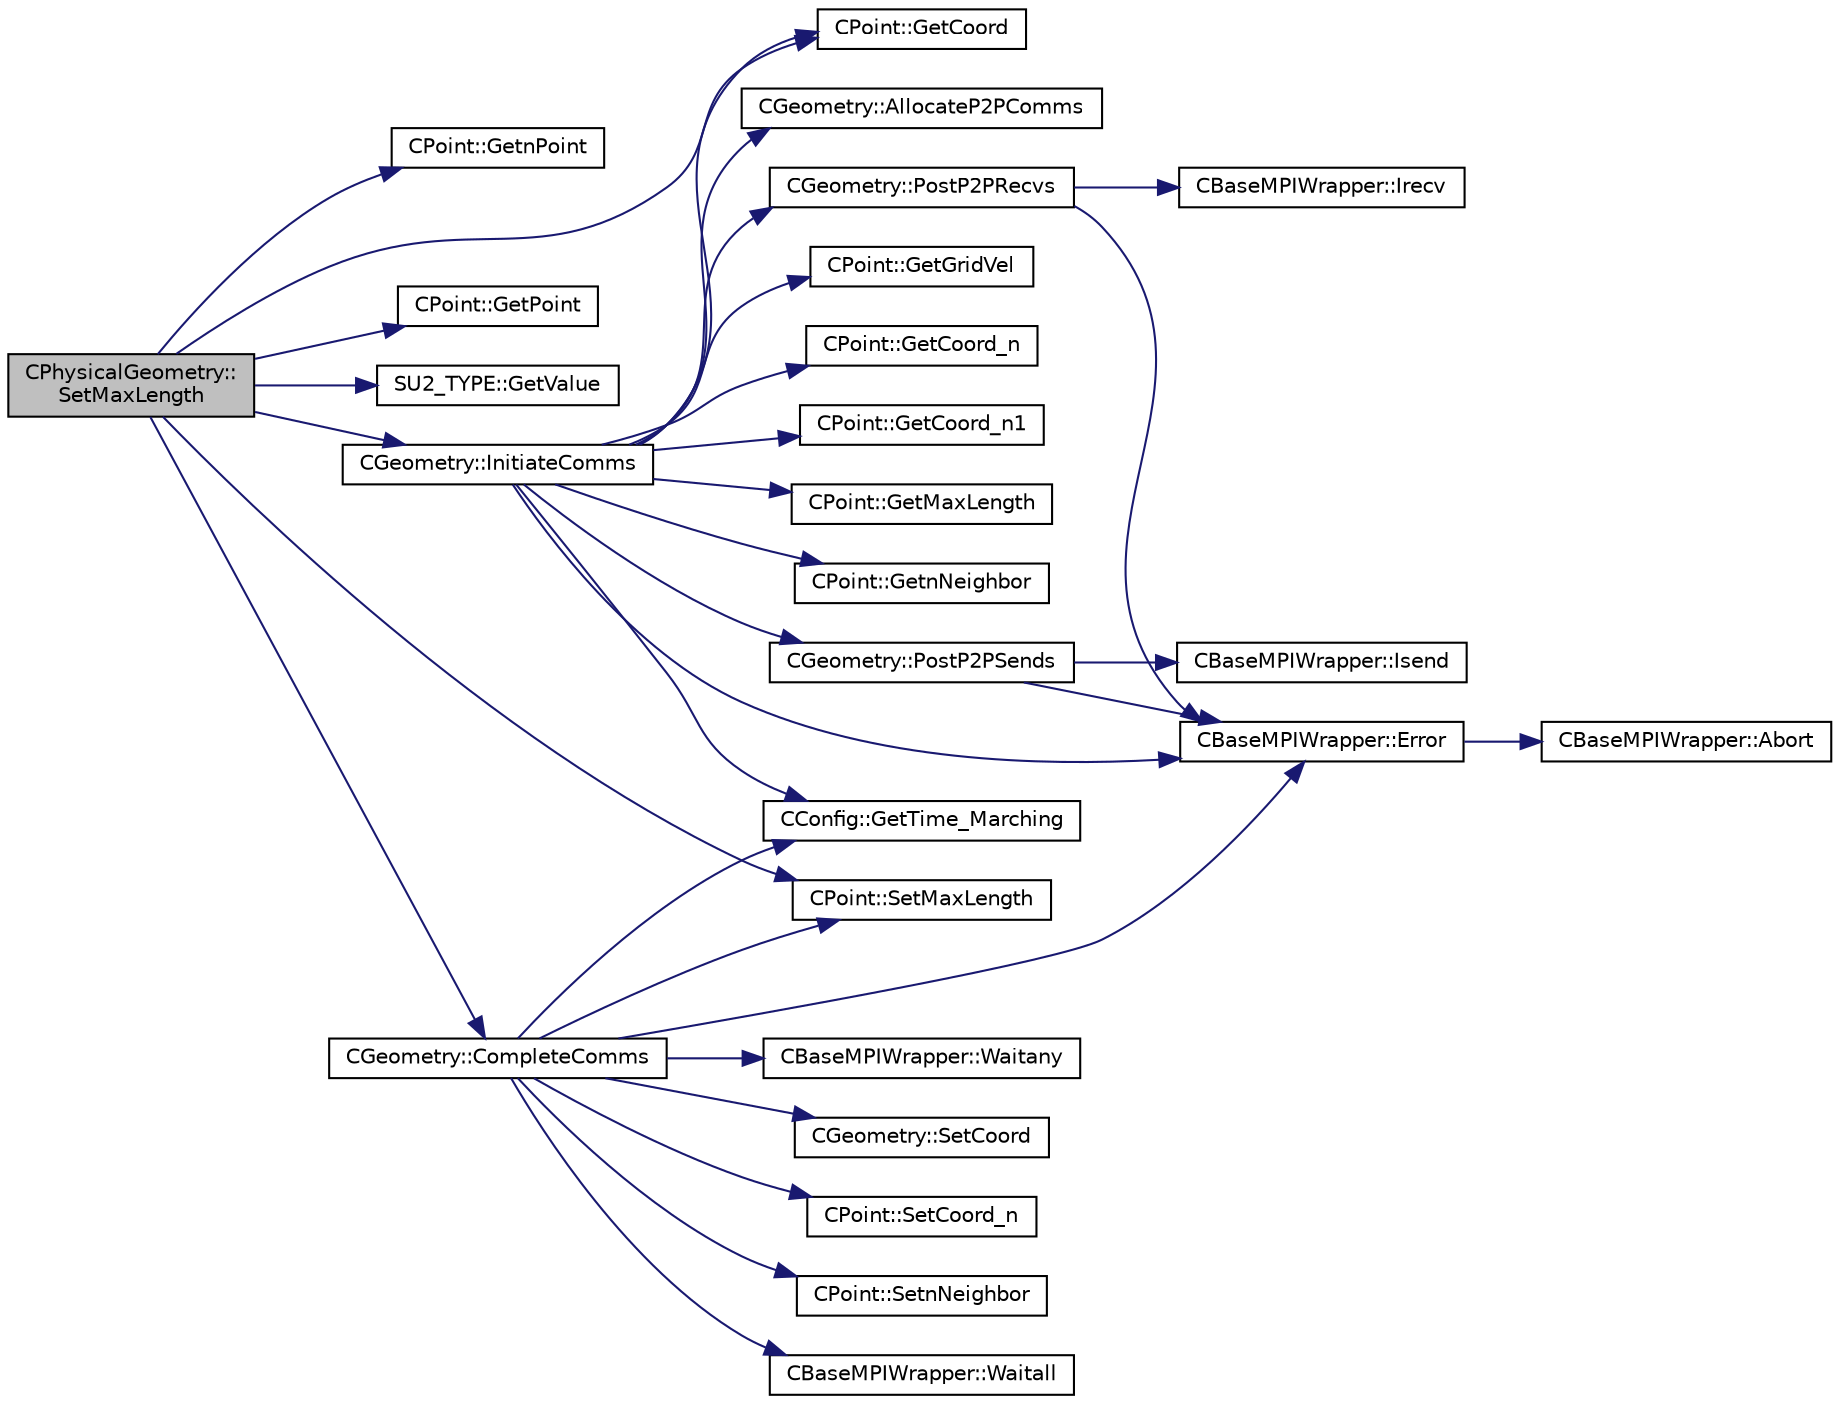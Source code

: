 digraph "CPhysicalGeometry::SetMaxLength"
{
  edge [fontname="Helvetica",fontsize="10",labelfontname="Helvetica",labelfontsize="10"];
  node [fontname="Helvetica",fontsize="10",shape=record];
  rankdir="LR";
  Node1220 [label="CPhysicalGeometry::\lSetMaxLength",height=0.2,width=0.4,color="black", fillcolor="grey75", style="filled", fontcolor="black"];
  Node1220 -> Node1221 [color="midnightblue",fontsize="10",style="solid",fontname="Helvetica"];
  Node1221 [label="CPoint::GetnPoint",height=0.2,width=0.4,color="black", fillcolor="white", style="filled",URL="$class_c_point.html#adbb78f3c01711ed0349897f845e3f2d8",tooltip="Get the number of points that compose the control volume. "];
  Node1220 -> Node1222 [color="midnightblue",fontsize="10",style="solid",fontname="Helvetica"];
  Node1222 [label="CPoint::GetCoord",height=0.2,width=0.4,color="black", fillcolor="white", style="filled",URL="$class_c_point.html#a95fe081d22e96e190cb3edcbf0d6525f",tooltip="Get the coordinates dor the control volume. "];
  Node1220 -> Node1223 [color="midnightblue",fontsize="10",style="solid",fontname="Helvetica"];
  Node1223 [label="CPoint::GetPoint",height=0.2,width=0.4,color="black", fillcolor="white", style="filled",URL="$class_c_point.html#aab08fdab4e59c01d822afca5335a86af",tooltip="Get all the points that compose the control volume. "];
  Node1220 -> Node1224 [color="midnightblue",fontsize="10",style="solid",fontname="Helvetica"];
  Node1224 [label="SU2_TYPE::GetValue",height=0.2,width=0.4,color="black", fillcolor="white", style="filled",URL="$namespace_s_u2___t_y_p_e.html#a0ed43473f5a450ce028d088427bf10cb",tooltip="Get the (primitive) value of the datatype (needs to be implemented for each new type). "];
  Node1220 -> Node1225 [color="midnightblue",fontsize="10",style="solid",fontname="Helvetica"];
  Node1225 [label="CPoint::SetMaxLength",height=0.2,width=0.4,color="black", fillcolor="white", style="filled",URL="$class_c_point.html#aa558a3991602edf85988ba6c21d167a1",tooltip="Set the max cell-center to cell-center length. "];
  Node1220 -> Node1226 [color="midnightblue",fontsize="10",style="solid",fontname="Helvetica"];
  Node1226 [label="CGeometry::InitiateComms",height=0.2,width=0.4,color="black", fillcolor="white", style="filled",URL="$class_c_geometry.html#aade184b0616ad6d83a721f1b17473df3",tooltip="Routine to load a geometric quantity into the data structures for MPI point-to-point communication an..."];
  Node1226 -> Node1227 [color="midnightblue",fontsize="10",style="solid",fontname="Helvetica"];
  Node1227 [label="CConfig::GetTime_Marching",height=0.2,width=0.4,color="black", fillcolor="white", style="filled",URL="$class_c_config.html#a864d499ce740184803607801c47abda7",tooltip="Provides information about the time integration, and change the write in the output files information..."];
  Node1226 -> Node1228 [color="midnightblue",fontsize="10",style="solid",fontname="Helvetica"];
  Node1228 [label="CBaseMPIWrapper::Error",height=0.2,width=0.4,color="black", fillcolor="white", style="filled",URL="$class_c_base_m_p_i_wrapper.html#a04457c47629bda56704e6a8804833eeb"];
  Node1228 -> Node1229 [color="midnightblue",fontsize="10",style="solid",fontname="Helvetica"];
  Node1229 [label="CBaseMPIWrapper::Abort",height=0.2,width=0.4,color="black", fillcolor="white", style="filled",URL="$class_c_base_m_p_i_wrapper.html#a21ef5681e2acb532d345e9bab173ef07"];
  Node1226 -> Node1230 [color="midnightblue",fontsize="10",style="solid",fontname="Helvetica"];
  Node1230 [label="CGeometry::AllocateP2PComms",height=0.2,width=0.4,color="black", fillcolor="white", style="filled",URL="$class_c_geometry.html#ab8d78a9f4017431b7542e154f58a7e63",tooltip="Routine to allocate buffers for point-to-point MPI communications. Also called to dynamically realloc..."];
  Node1226 -> Node1231 [color="midnightblue",fontsize="10",style="solid",fontname="Helvetica"];
  Node1231 [label="CGeometry::PostP2PRecvs",height=0.2,width=0.4,color="black", fillcolor="white", style="filled",URL="$class_c_geometry.html#a35dd847b43dad069e3d73e376a0f32fb",tooltip="Routine to launch non-blocking recvs only for all point-to-point communication with neighboring parti..."];
  Node1231 -> Node1232 [color="midnightblue",fontsize="10",style="solid",fontname="Helvetica"];
  Node1232 [label="CBaseMPIWrapper::Irecv",height=0.2,width=0.4,color="black", fillcolor="white", style="filled",URL="$class_c_base_m_p_i_wrapper.html#ae41565b441aee76e1b48eb03e5ac86dd"];
  Node1231 -> Node1228 [color="midnightblue",fontsize="10",style="solid",fontname="Helvetica"];
  Node1226 -> Node1222 [color="midnightblue",fontsize="10",style="solid",fontname="Helvetica"];
  Node1226 -> Node1233 [color="midnightblue",fontsize="10",style="solid",fontname="Helvetica"];
  Node1233 [label="CPoint::GetGridVel",height=0.2,width=0.4,color="black", fillcolor="white", style="filled",URL="$class_c_point.html#a62ec636f4a05ac578b582a053e8553f9",tooltip="Get the value of the grid velocity at the point. "];
  Node1226 -> Node1234 [color="midnightblue",fontsize="10",style="solid",fontname="Helvetica"];
  Node1234 [label="CPoint::GetCoord_n",height=0.2,width=0.4,color="black", fillcolor="white", style="filled",URL="$class_c_point.html#a8600df239d54eee2deffc5db32cc09ee",tooltip="Get the coordinates of the control volume at time n. "];
  Node1226 -> Node1235 [color="midnightblue",fontsize="10",style="solid",fontname="Helvetica"];
  Node1235 [label="CPoint::GetCoord_n1",height=0.2,width=0.4,color="black", fillcolor="white", style="filled",URL="$class_c_point.html#ab7acdac5cdc7ad4b6520f193bb054088",tooltip="Get the coordinates of the control volume at time n-1. "];
  Node1226 -> Node1236 [color="midnightblue",fontsize="10",style="solid",fontname="Helvetica"];
  Node1236 [label="CPoint::GetMaxLength",height=0.2,width=0.4,color="black", fillcolor="white", style="filled",URL="$class_c_point.html#a786e7c18e968c5e833b41c60ed427a35",tooltip="Get the maximum cell-center to cell-center length. "];
  Node1226 -> Node1237 [color="midnightblue",fontsize="10",style="solid",fontname="Helvetica"];
  Node1237 [label="CPoint::GetnNeighbor",height=0.2,width=0.4,color="black", fillcolor="white", style="filled",URL="$class_c_point.html#a73ffb61e70753ea46e80edba22cf39a4",tooltip="Get the number of neighbor of a point. "];
  Node1226 -> Node1238 [color="midnightblue",fontsize="10",style="solid",fontname="Helvetica"];
  Node1238 [label="CGeometry::PostP2PSends",height=0.2,width=0.4,color="black", fillcolor="white", style="filled",URL="$class_c_geometry.html#a3db8e369fc532db7a85a27fbb01056fe",tooltip="Routine to launch a single non-blocking send once the buffer is loaded for a point-to-point commucati..."];
  Node1238 -> Node1239 [color="midnightblue",fontsize="10",style="solid",fontname="Helvetica"];
  Node1239 [label="CBaseMPIWrapper::Isend",height=0.2,width=0.4,color="black", fillcolor="white", style="filled",URL="$class_c_base_m_p_i_wrapper.html#a43a415ec11a029ade218eaf8c807a817"];
  Node1238 -> Node1228 [color="midnightblue",fontsize="10",style="solid",fontname="Helvetica"];
  Node1220 -> Node1240 [color="midnightblue",fontsize="10",style="solid",fontname="Helvetica"];
  Node1240 [label="CGeometry::CompleteComms",height=0.2,width=0.4,color="black", fillcolor="white", style="filled",URL="$class_c_geometry.html#a18d2f0e3a00218eef232cd75029bc53e",tooltip="Routine to complete the set of non-blocking communications launched by InitiateComms() and unpacking ..."];
  Node1240 -> Node1241 [color="midnightblue",fontsize="10",style="solid",fontname="Helvetica"];
  Node1241 [label="CBaseMPIWrapper::Waitany",height=0.2,width=0.4,color="black", fillcolor="white", style="filled",URL="$class_c_base_m_p_i_wrapper.html#ade364e6661c9eec2070a2448dbb5750b"];
  Node1240 -> Node1242 [color="midnightblue",fontsize="10",style="solid",fontname="Helvetica"];
  Node1242 [label="CGeometry::SetCoord",height=0.2,width=0.4,color="black", fillcolor="white", style="filled",URL="$class_c_geometry.html#a5956a22f6942c7cd1b2a53dcaa201972",tooltip="A virtual member. "];
  Node1240 -> Node1243 [color="midnightblue",fontsize="10",style="solid",fontname="Helvetica"];
  Node1243 [label="CPoint::SetCoord_n",height=0.2,width=0.4,color="black", fillcolor="white", style="filled",URL="$class_c_point.html#ac99bf9bb160e4f7bee37d7cc29d17b3c",tooltip="Set the coordinates of the control volume at time n to the ones in Coord. "];
  Node1240 -> Node1227 [color="midnightblue",fontsize="10",style="solid",fontname="Helvetica"];
  Node1240 -> Node1225 [color="midnightblue",fontsize="10",style="solid",fontname="Helvetica"];
  Node1240 -> Node1244 [color="midnightblue",fontsize="10",style="solid",fontname="Helvetica"];
  Node1244 [label="CPoint::SetnNeighbor",height=0.2,width=0.4,color="black", fillcolor="white", style="filled",URL="$class_c_point.html#aaa49feadcdff72ba237896d3ba586a34",tooltip="Set the number of neighbor (artificial dissipation). "];
  Node1240 -> Node1228 [color="midnightblue",fontsize="10",style="solid",fontname="Helvetica"];
  Node1240 -> Node1245 [color="midnightblue",fontsize="10",style="solid",fontname="Helvetica"];
  Node1245 [label="CBaseMPIWrapper::Waitall",height=0.2,width=0.4,color="black", fillcolor="white", style="filled",URL="$class_c_base_m_p_i_wrapper.html#a7a83091a6fcdc392a11be74734362eaa"];
}
